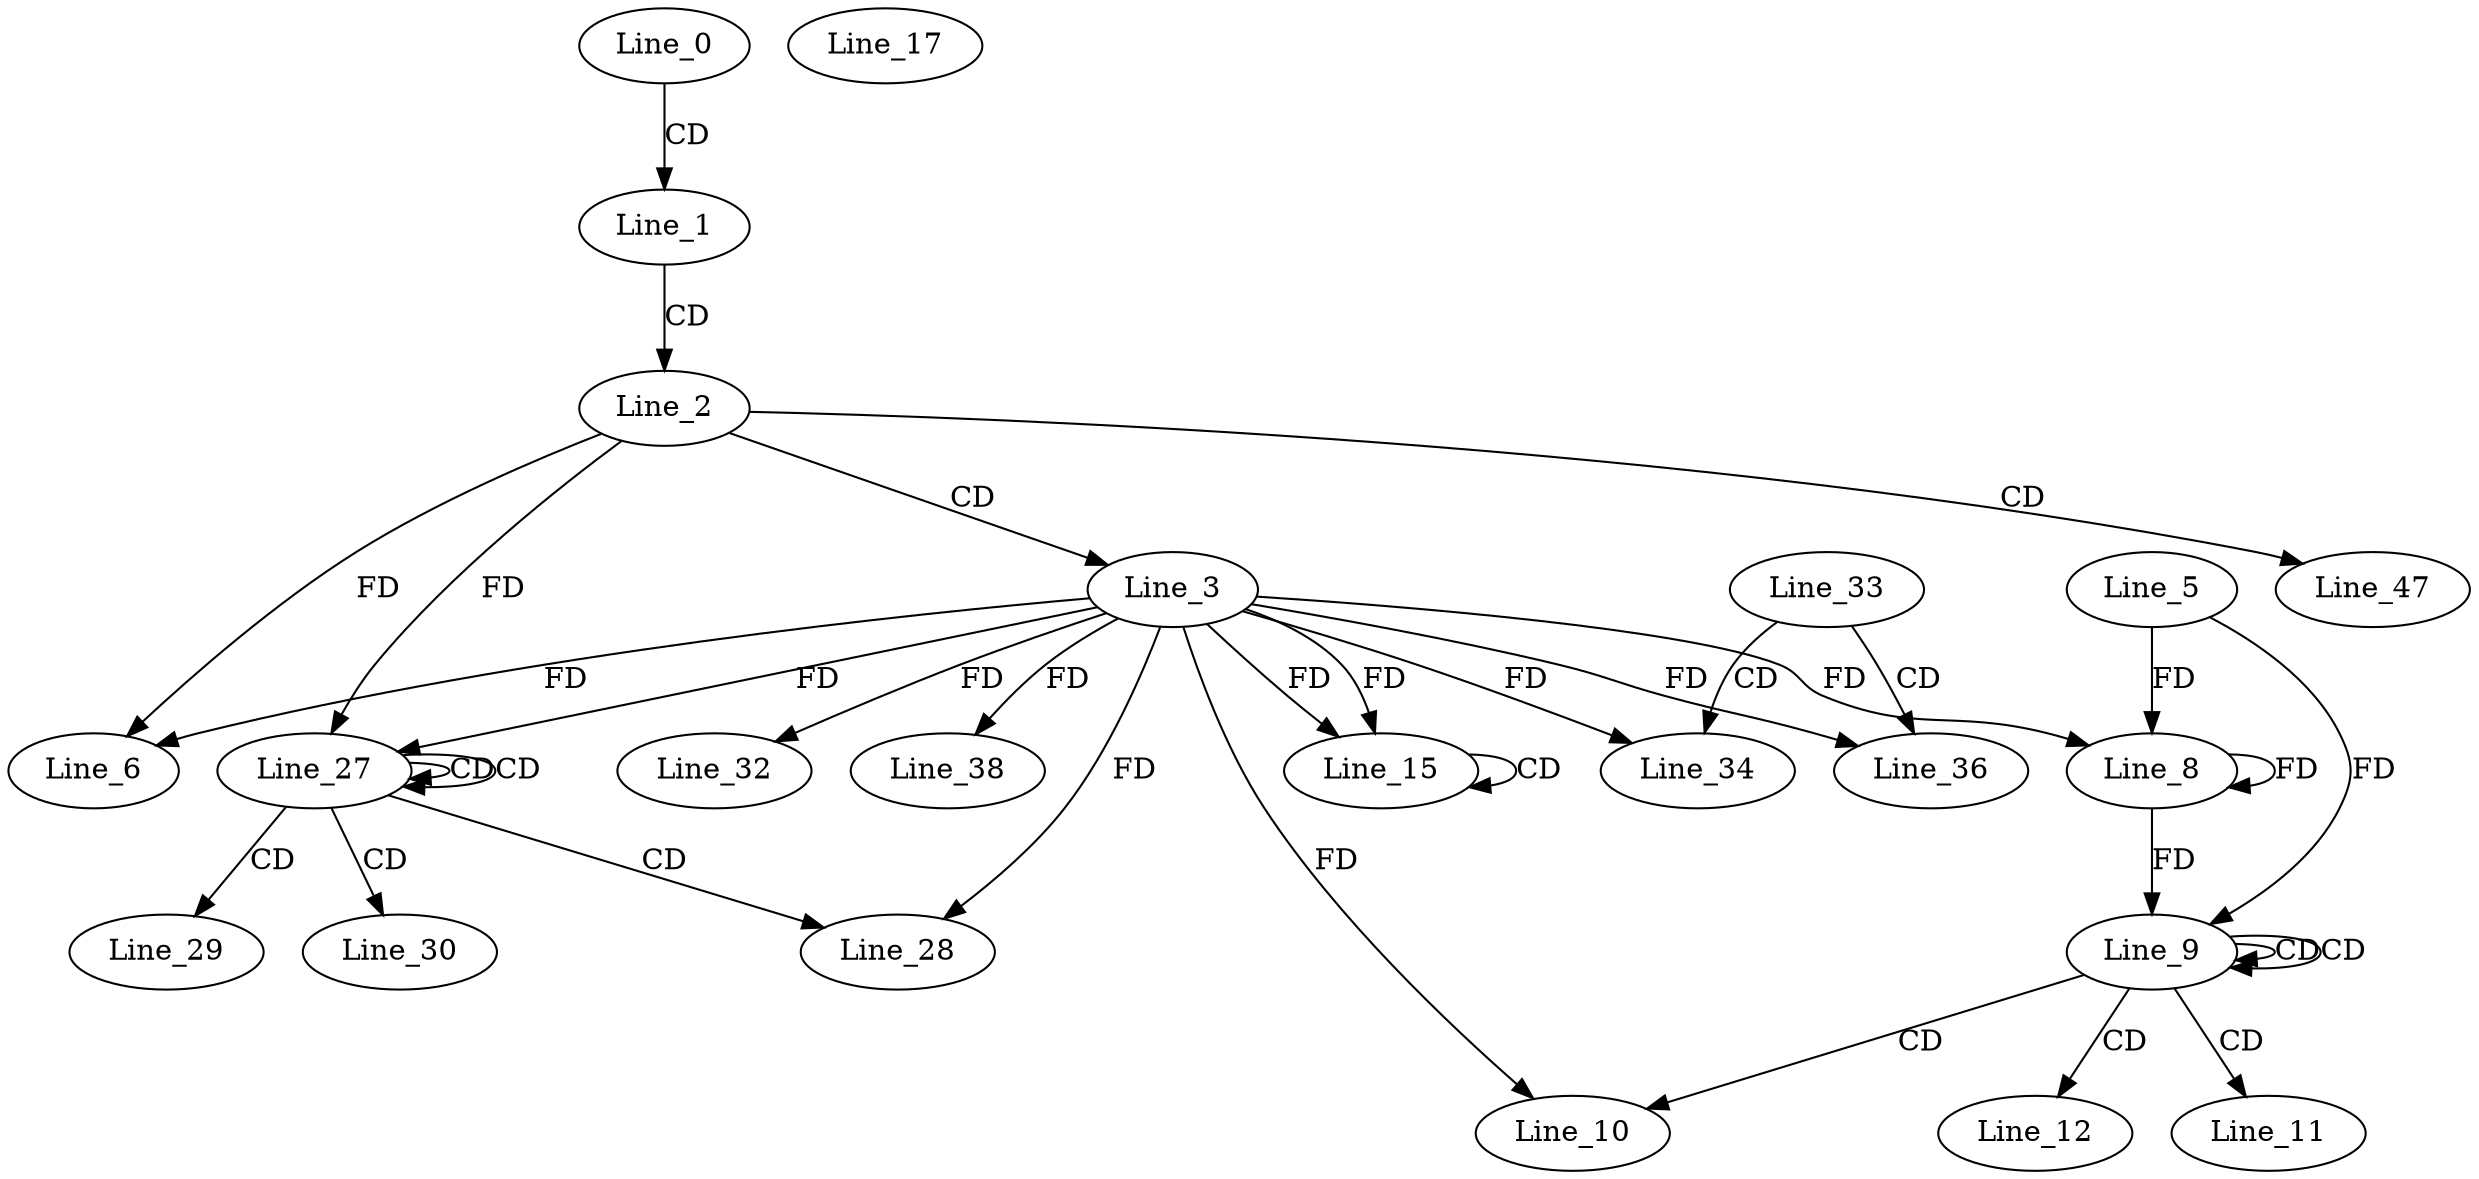 digraph G {
  Line_0;
  Line_1;
  Line_2;
  Line_3;
  Line_6;
  Line_5;
  Line_8;
  Line_8;
  Line_9;
  Line_9;
  Line_9;
  Line_10;
  Line_11;
  Line_12;
  Line_15;
  Line_15;
  Line_17;
  Line_27;
  Line_27;
  Line_27;
  Line_28;
  Line_29;
  Line_30;
  Line_32;
  Line_33;
  Line_34;
  Line_36;
  Line_38;
  Line_47;
  Line_0 -> Line_1 [ label="CD" ];
  Line_1 -> Line_2 [ label="CD" ];
  Line_2 -> Line_3 [ label="CD" ];
  Line_3 -> Line_6 [ label="FD" ];
  Line_2 -> Line_6 [ label="FD" ];
  Line_5 -> Line_8 [ label="FD" ];
  Line_8 -> Line_8 [ label="FD" ];
  Line_3 -> Line_8 [ label="FD" ];
  Line_9 -> Line_9 [ label="CD" ];
  Line_9 -> Line_9 [ label="CD" ];
  Line_5 -> Line_9 [ label="FD" ];
  Line_8 -> Line_9 [ label="FD" ];
  Line_9 -> Line_10 [ label="CD" ];
  Line_3 -> Line_10 [ label="FD" ];
  Line_9 -> Line_11 [ label="CD" ];
  Line_9 -> Line_12 [ label="CD" ];
  Line_3 -> Line_15 [ label="FD" ];
  Line_15 -> Line_15 [ label="CD" ];
  Line_3 -> Line_15 [ label="FD" ];
  Line_27 -> Line_27 [ label="CD" ];
  Line_27 -> Line_27 [ label="CD" ];
  Line_3 -> Line_27 [ label="FD" ];
  Line_2 -> Line_27 [ label="FD" ];
  Line_27 -> Line_28 [ label="CD" ];
  Line_3 -> Line_28 [ label="FD" ];
  Line_27 -> Line_29 [ label="CD" ];
  Line_27 -> Line_30 [ label="CD" ];
  Line_3 -> Line_32 [ label="FD" ];
  Line_33 -> Line_34 [ label="CD" ];
  Line_3 -> Line_34 [ label="FD" ];
  Line_33 -> Line_36 [ label="CD" ];
  Line_3 -> Line_36 [ label="FD" ];
  Line_3 -> Line_38 [ label="FD" ];
  Line_2 -> Line_47 [ label="CD" ];
}
